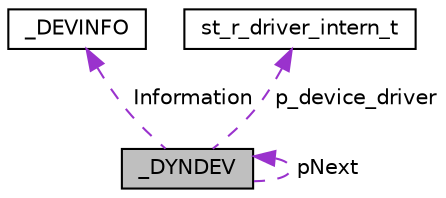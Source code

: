 digraph "_DYNDEV"
{
 // LATEX_PDF_SIZE
  edge [fontname="Helvetica",fontsize="10",labelfontname="Helvetica",labelfontsize="10"];
  node [fontname="Helvetica",fontsize="10",shape=record];
  Node1 [label="_DYNDEV",height=0.2,width=0.4,color="black", fillcolor="grey75", style="filled", fontcolor="black",tooltip=" "];
  Node2 -> Node1 [dir="back",color="darkorchid3",fontsize="10",style="dashed",label=" Information" ,fontname="Helvetica"];
  Node2 [label="_DEVINFO",height=0.2,width=0.4,color="black", fillcolor="white", style="filled",URL="$dd/dbf/struct__DEVINFO.html",tooltip=" "];
  Node1 -> Node1 [dir="back",color="darkorchid3",fontsize="10",style="dashed",label=" pNext" ,fontname="Helvetica"];
  Node3 -> Node1 [dir="back",color="darkorchid3",fontsize="10",style="dashed",label=" p_device_driver" ,fontname="Helvetica"];
  Node3 [label="st_r_driver_intern_t",height=0.2,width=0.4,color="black", fillcolor="white", style="filled",URL="$dc/d32/structst__r__driver__intern__t.html",tooltip=" "];
}
